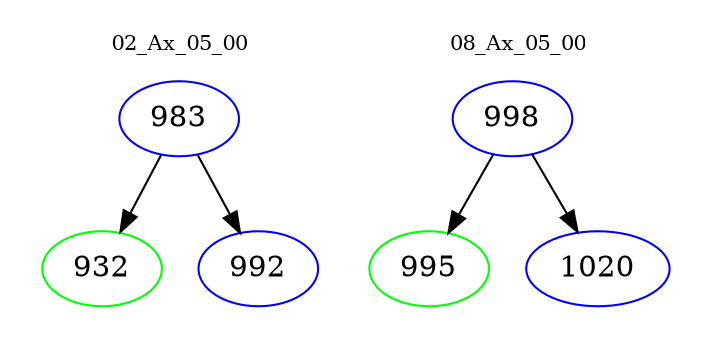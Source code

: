digraph{
subgraph cluster_0 {
color = white
label = "02_Ax_05_00";
fontsize=10;
T0_983 [label="983", color="blue"]
T0_983 -> T0_932 [color="black"]
T0_932 [label="932", color="green"]
T0_983 -> T0_992 [color="black"]
T0_992 [label="992", color="blue"]
}
subgraph cluster_1 {
color = white
label = "08_Ax_05_00";
fontsize=10;
T1_998 [label="998", color="blue"]
T1_998 -> T1_995 [color="black"]
T1_995 [label="995", color="green"]
T1_998 -> T1_1020 [color="black"]
T1_1020 [label="1020", color="blue"]
}
}
